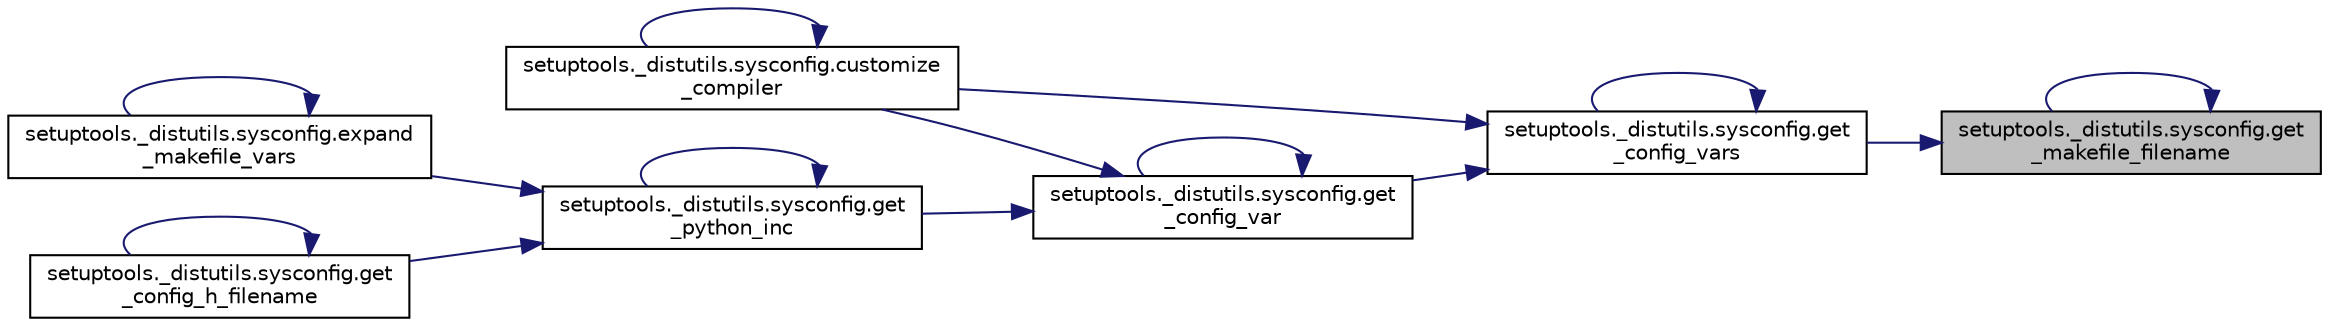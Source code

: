 digraph "setuptools._distutils.sysconfig.get_makefile_filename"
{
 // LATEX_PDF_SIZE
  edge [fontname="Helvetica",fontsize="10",labelfontname="Helvetica",labelfontsize="10"];
  node [fontname="Helvetica",fontsize="10",shape=record];
  rankdir="RL";
  Node1 [label="setuptools._distutils.sysconfig.get\l_makefile_filename",height=0.2,width=0.4,color="black", fillcolor="grey75", style="filled", fontcolor="black",tooltip=" "];
  Node1 -> Node2 [dir="back",color="midnightblue",fontsize="10",style="solid",fontname="Helvetica"];
  Node2 [label="setuptools._distutils.sysconfig.get\l_config_vars",height=0.2,width=0.4,color="black", fillcolor="white", style="filled",URL="$d9/db2/namespacesetuptools_1_1__distutils_1_1sysconfig.html#a561afb012e626071f4835e1127e4d964",tooltip=" "];
  Node2 -> Node3 [dir="back",color="midnightblue",fontsize="10",style="solid",fontname="Helvetica"];
  Node3 [label="setuptools._distutils.sysconfig.customize\l_compiler",height=0.2,width=0.4,color="black", fillcolor="white", style="filled",URL="$d9/db2/namespacesetuptools_1_1__distutils_1_1sysconfig.html#a39184aa4767e425939a4b038b24eb974",tooltip=" "];
  Node3 -> Node3 [dir="back",color="midnightblue",fontsize="10",style="solid",fontname="Helvetica"];
  Node2 -> Node4 [dir="back",color="midnightblue",fontsize="10",style="solid",fontname="Helvetica"];
  Node4 [label="setuptools._distutils.sysconfig.get\l_config_var",height=0.2,width=0.4,color="black", fillcolor="white", style="filled",URL="$d9/db2/namespacesetuptools_1_1__distutils_1_1sysconfig.html#af15382b8afd67ab2f138f8d446d0fa4e",tooltip=" "];
  Node4 -> Node3 [dir="back",color="midnightblue",fontsize="10",style="solid",fontname="Helvetica"];
  Node4 -> Node4 [dir="back",color="midnightblue",fontsize="10",style="solid",fontname="Helvetica"];
  Node4 -> Node5 [dir="back",color="midnightblue",fontsize="10",style="solid",fontname="Helvetica"];
  Node5 [label="setuptools._distutils.sysconfig.get\l_python_inc",height=0.2,width=0.4,color="black", fillcolor="white", style="filled",URL="$d9/db2/namespacesetuptools_1_1__distutils_1_1sysconfig.html#a3c7b105160c06122eca6182428eecb3b",tooltip=" "];
  Node5 -> Node6 [dir="back",color="midnightblue",fontsize="10",style="solid",fontname="Helvetica"];
  Node6 [label="setuptools._distutils.sysconfig.expand\l_makefile_vars",height=0.2,width=0.4,color="black", fillcolor="white", style="filled",URL="$d9/db2/namespacesetuptools_1_1__distutils_1_1sysconfig.html#a90d216e1605d30720ae20edec827b572",tooltip=" "];
  Node6 -> Node6 [dir="back",color="midnightblue",fontsize="10",style="solid",fontname="Helvetica"];
  Node5 -> Node7 [dir="back",color="midnightblue",fontsize="10",style="solid",fontname="Helvetica"];
  Node7 [label="setuptools._distutils.sysconfig.get\l_config_h_filename",height=0.2,width=0.4,color="black", fillcolor="white", style="filled",URL="$d9/db2/namespacesetuptools_1_1__distutils_1_1sysconfig.html#ae6fb6b585fe013858034390dbca0fb37",tooltip=" "];
  Node7 -> Node7 [dir="back",color="midnightblue",fontsize="10",style="solid",fontname="Helvetica"];
  Node5 -> Node5 [dir="back",color="midnightblue",fontsize="10",style="solid",fontname="Helvetica"];
  Node2 -> Node2 [dir="back",color="midnightblue",fontsize="10",style="solid",fontname="Helvetica"];
  Node1 -> Node1 [dir="back",color="midnightblue",fontsize="10",style="solid",fontname="Helvetica"];
}

